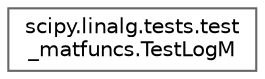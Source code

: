 digraph "Graphical Class Hierarchy"
{
 // LATEX_PDF_SIZE
  bgcolor="transparent";
  edge [fontname=Helvetica,fontsize=10,labelfontname=Helvetica,labelfontsize=10];
  node [fontname=Helvetica,fontsize=10,shape=box,height=0.2,width=0.4];
  rankdir="LR";
  Node0 [id="Node000000",label="scipy.linalg.tests.test\l_matfuncs.TestLogM",height=0.2,width=0.4,color="grey40", fillcolor="white", style="filled",URL="$dc/dfb/classscipy_1_1linalg_1_1tests_1_1test__matfuncs_1_1TestLogM.html",tooltip=" "];
}
